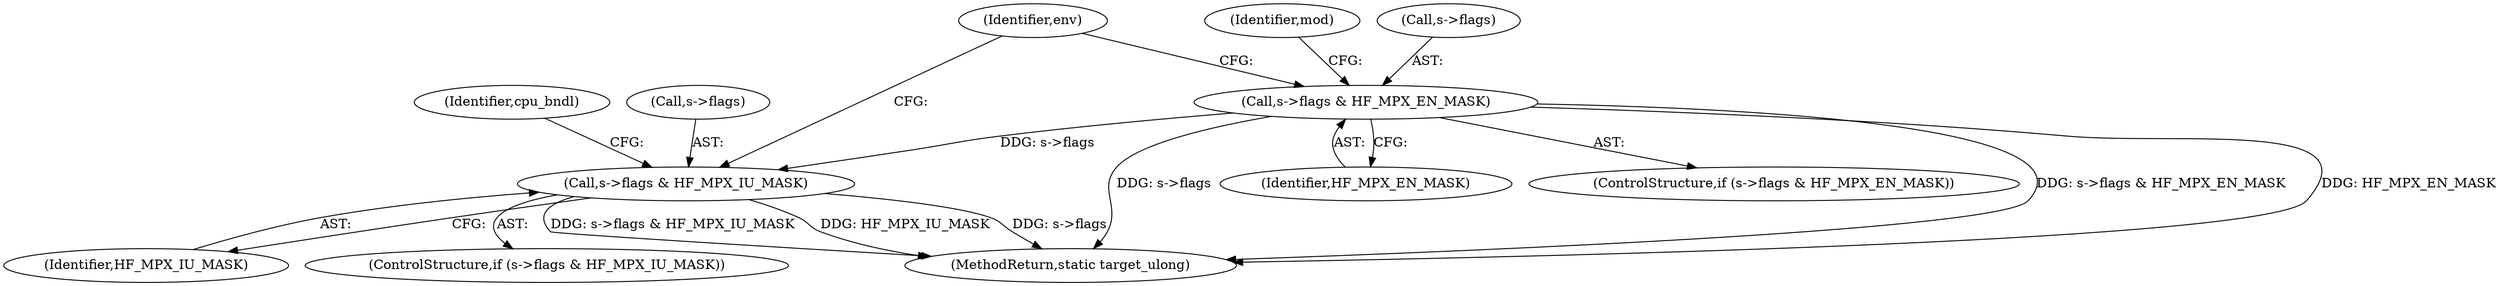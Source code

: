 digraph "0_qemu_30663fd26c0307e414622c7a8607fbc04f92ec14@pointer" {
"1010145" [label="(Call,s->flags & HF_MPX_IU_MASK)"];
"1010012" [label="(Call,s->flags & HF_MPX_EN_MASK)"];
"1010011" [label="(ControlStructure,if (s->flags & HF_MPX_EN_MASK))"];
"1010144" [label="(ControlStructure,if (s->flags & HF_MPX_IU_MASK))"];
"1010361" [label="(Identifier,env)"];
"1011840" [label="(MethodReturn,static target_ulong)"];
"1010145" [label="(Call,s->flags & HF_MPX_IU_MASK)"];
"1010019" [label="(Identifier,mod)"];
"1010153" [label="(Identifier,cpu_bndl)"];
"1010013" [label="(Call,s->flags)"];
"1010012" [label="(Call,s->flags & HF_MPX_EN_MASK)"];
"1010146" [label="(Call,s->flags)"];
"1010149" [label="(Identifier,HF_MPX_IU_MASK)"];
"1010016" [label="(Identifier,HF_MPX_EN_MASK)"];
"1010145" -> "1010144"  [label="AST: "];
"1010145" -> "1010149"  [label="CFG: "];
"1010146" -> "1010145"  [label="AST: "];
"1010149" -> "1010145"  [label="AST: "];
"1010153" -> "1010145"  [label="CFG: "];
"1010361" -> "1010145"  [label="CFG: "];
"1010145" -> "1011840"  [label="DDG: HF_MPX_IU_MASK"];
"1010145" -> "1011840"  [label="DDG: s->flags"];
"1010145" -> "1011840"  [label="DDG: s->flags & HF_MPX_IU_MASK"];
"1010012" -> "1010145"  [label="DDG: s->flags"];
"1010012" -> "1010011"  [label="AST: "];
"1010012" -> "1010016"  [label="CFG: "];
"1010013" -> "1010012"  [label="AST: "];
"1010016" -> "1010012"  [label="AST: "];
"1010019" -> "1010012"  [label="CFG: "];
"1010361" -> "1010012"  [label="CFG: "];
"1010012" -> "1011840"  [label="DDG: HF_MPX_EN_MASK"];
"1010012" -> "1011840"  [label="DDG: s->flags"];
"1010012" -> "1011840"  [label="DDG: s->flags & HF_MPX_EN_MASK"];
}
